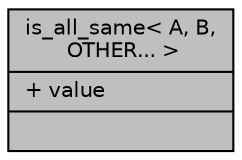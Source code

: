 digraph "is_all_same&lt; A, B, OTHER... &gt;"
{
 // INTERACTIVE_SVG=YES
 // LATEX_PDF_SIZE
  edge [fontname="Helvetica",fontsize="10",labelfontname="Helvetica",labelfontsize="10"];
  node [fontname="Helvetica",fontsize="10",shape=record];
  Node1 [label="{is_all_same\< A, B,\l OTHER... \>\n|+ value\l|}",height=0.2,width=0.4,color="black", fillcolor="grey75", style="filled", fontcolor="black",tooltip="helper structure for checking the same type in template input (common specialization)"];
}
